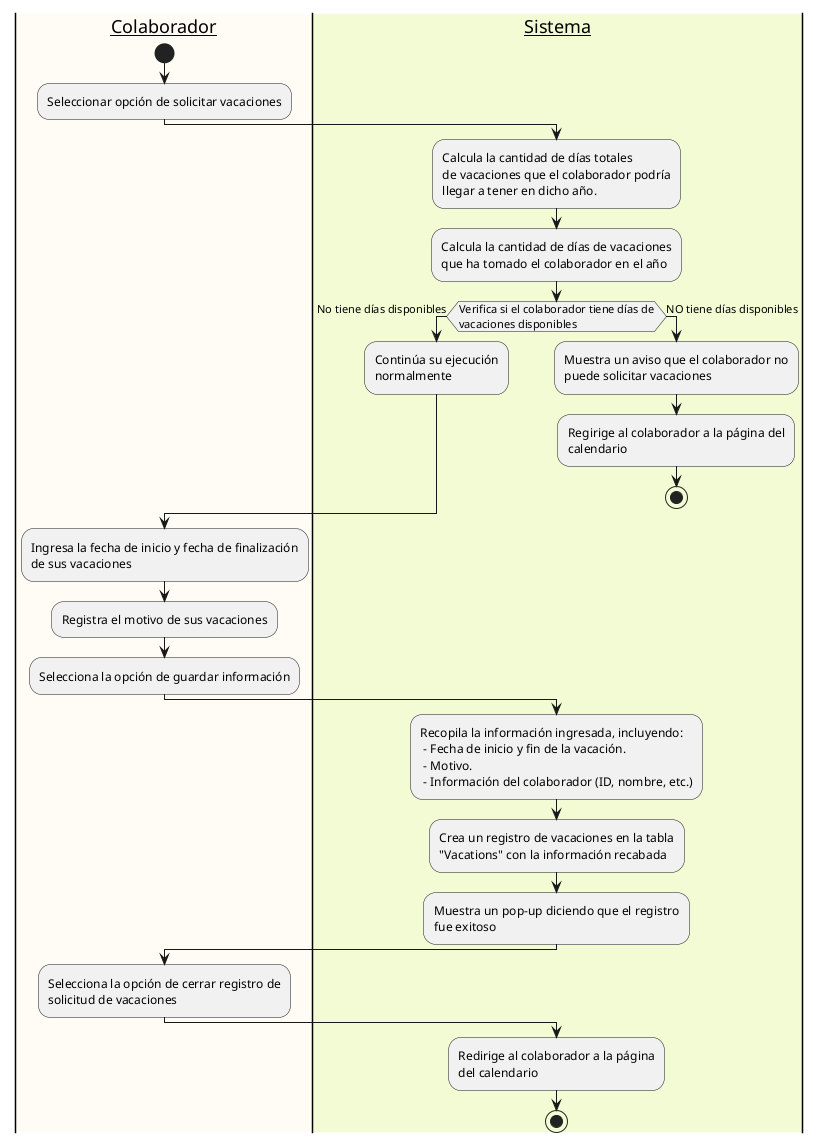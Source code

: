 @startuml CU01 - Colaborador registra solicitud de vacaciones:
|#fffcf6|__Colaborador__|
start
:Seleccionar opción de solicitar vacaciones;

|#f3fbd4|__Sistema__|
:Calcula la cantidad de días totales
de vacaciones que el colaborador podría
llegar a tener en dicho año.;

:Calcula la cantidad de días de vacaciones
que ha tomado el colaborador en el año;

|#f3fbd4|__Sistema__|
if(Verifica si el colaborador tiene días de
vacaciones disponibles) then (No tiene días disponibles)
    :Continúa su ejecución
    normalmente;
else (NO tiene días disponibles)
    :Muestra un aviso que el colaborador no
    puede solicitar vacaciones;
    :Regirige al colaborador a la página del
    calendario;
    stop
endif

|#fffcf6|__Colaborador__|
:Ingresa la fecha de inicio y fecha de finalización
de sus vacaciones;

:Registra el motivo de sus vacaciones;

:Selecciona la opción de guardar información;

|#f3fbd4|__Sistema__|
:Recopila la información ingresada, incluyendo:
 - Fecha de inicio y fin de la vacación.
 - Motivo.
 - Información del colaborador (ID, nombre, etc.);

:Crea un registro de vacaciones en la tabla
"Vacations" con la información recabada;

:Muestra un pop-up diciendo que el registro
fue exitoso;

|#fffcf6|__Colaborador__|
:Selecciona la opción de cerrar registro de
solicitud de vacaciones;

|#f3fbd4|__Sistema__|
:Redirige al colaborador a la página
del calendario;
stop
@enduml